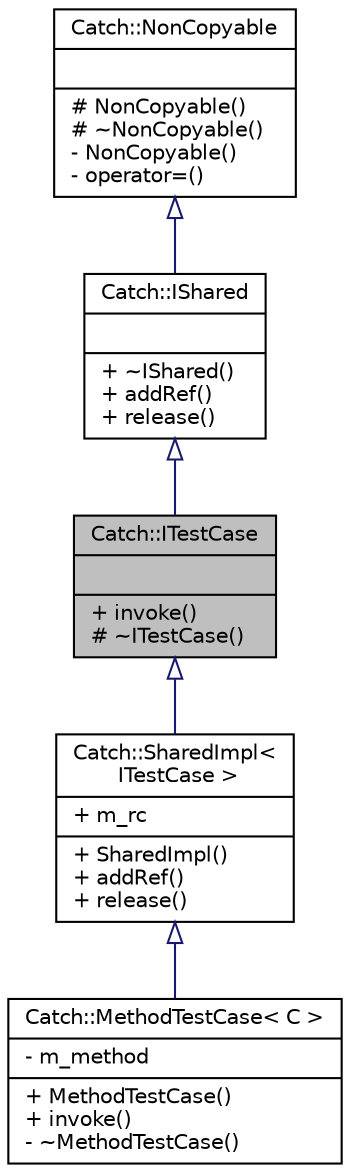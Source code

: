 digraph "Catch::ITestCase"
{
  edge [fontname="Helvetica",fontsize="10",labelfontname="Helvetica",labelfontsize="10"];
  node [fontname="Helvetica",fontsize="10",shape=record];
  Node1 [label="{Catch::ITestCase\n||+ invoke()\l# ~ITestCase()\l}",height=0.2,width=0.4,color="black", fillcolor="grey75", style="filled", fontcolor="black"];
  Node2 -> Node1 [dir="back",color="midnightblue",fontsize="10",style="solid",arrowtail="onormal"];
  Node2 [label="{Catch::IShared\n||+ ~IShared()\l+ addRef()\l+ release()\l}",height=0.2,width=0.4,color="black", fillcolor="white", style="filled",URL="$structCatch_1_1IShared.html"];
  Node3 -> Node2 [dir="back",color="midnightblue",fontsize="10",style="solid",arrowtail="onormal"];
  Node3 [label="{Catch::NonCopyable\n||# NonCopyable()\l# ~NonCopyable()\l- NonCopyable()\l- operator=()\l}",height=0.2,width=0.4,color="black", fillcolor="white", style="filled",URL="$classCatch_1_1NonCopyable.html"];
  Node1 -> Node4 [dir="back",color="midnightblue",fontsize="10",style="solid",arrowtail="onormal"];
  Node4 [label="{Catch::SharedImpl\<\l ITestCase \>\n|+ m_rc\l|+ SharedImpl()\l+ addRef()\l+ release()\l}",height=0.2,width=0.4,color="black", fillcolor="white", style="filled",URL="$structCatch_1_1SharedImpl.html"];
  Node4 -> Node5 [dir="back",color="midnightblue",fontsize="10",style="solid",arrowtail="onormal"];
  Node5 [label="{Catch::MethodTestCase\< C \>\n|- m_method\l|+ MethodTestCase()\l+ invoke()\l- ~MethodTestCase()\l}",height=0.2,width=0.4,color="black", fillcolor="white", style="filled",URL="$classCatch_1_1MethodTestCase.html"];
}
